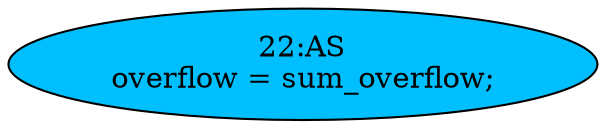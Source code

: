 strict digraph "" {
	node [label="\N"];
	"22:AS"	[ast="<pyverilog.vparser.ast.Assign object at 0x7f305d9c0b50>",
		def_var="['overflow']",
		fillcolor=deepskyblue,
		label="22:AS
overflow = sum_overflow;",
		statements="[]",
		style=filled,
		typ=Assign,
		use_var="['sum_overflow']"];
}
